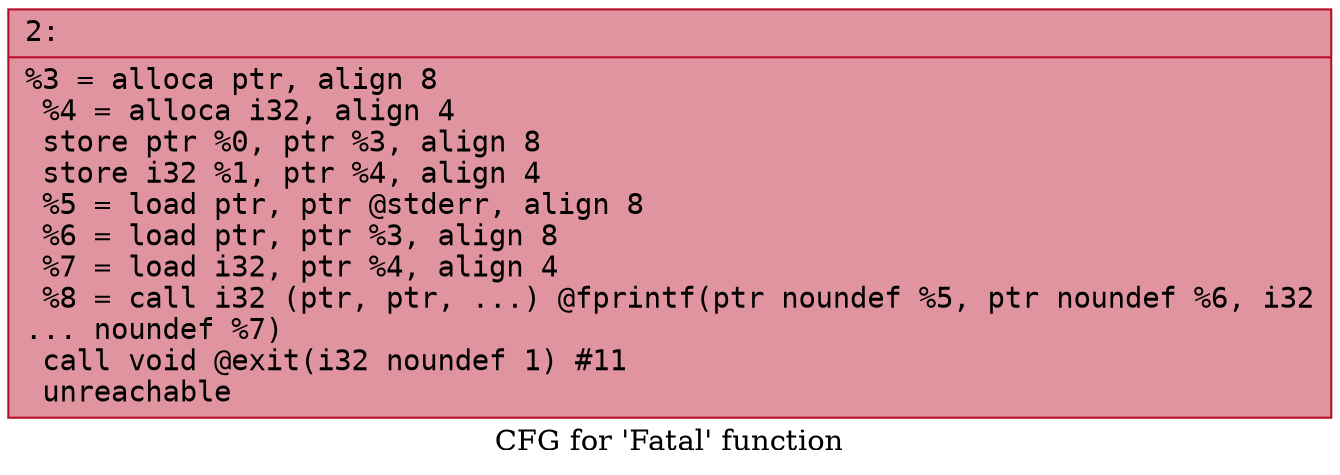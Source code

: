 digraph "CFG for 'Fatal' function" {
	label="CFG for 'Fatal' function";

	Node0x56107a8112f0 [shape=record,color="#b70d28ff", style=filled, fillcolor="#b70d2870" fontname="Courier",label="{2:\l|  %3 = alloca ptr, align 8\l  %4 = alloca i32, align 4\l  store ptr %0, ptr %3, align 8\l  store i32 %1, ptr %4, align 4\l  %5 = load ptr, ptr @stderr, align 8\l  %6 = load ptr, ptr %3, align 8\l  %7 = load i32, ptr %4, align 4\l  %8 = call i32 (ptr, ptr, ...) @fprintf(ptr noundef %5, ptr noundef %6, i32\l... noundef %7)\l  call void @exit(i32 noundef 1) #11\l  unreachable\l}"];
}
